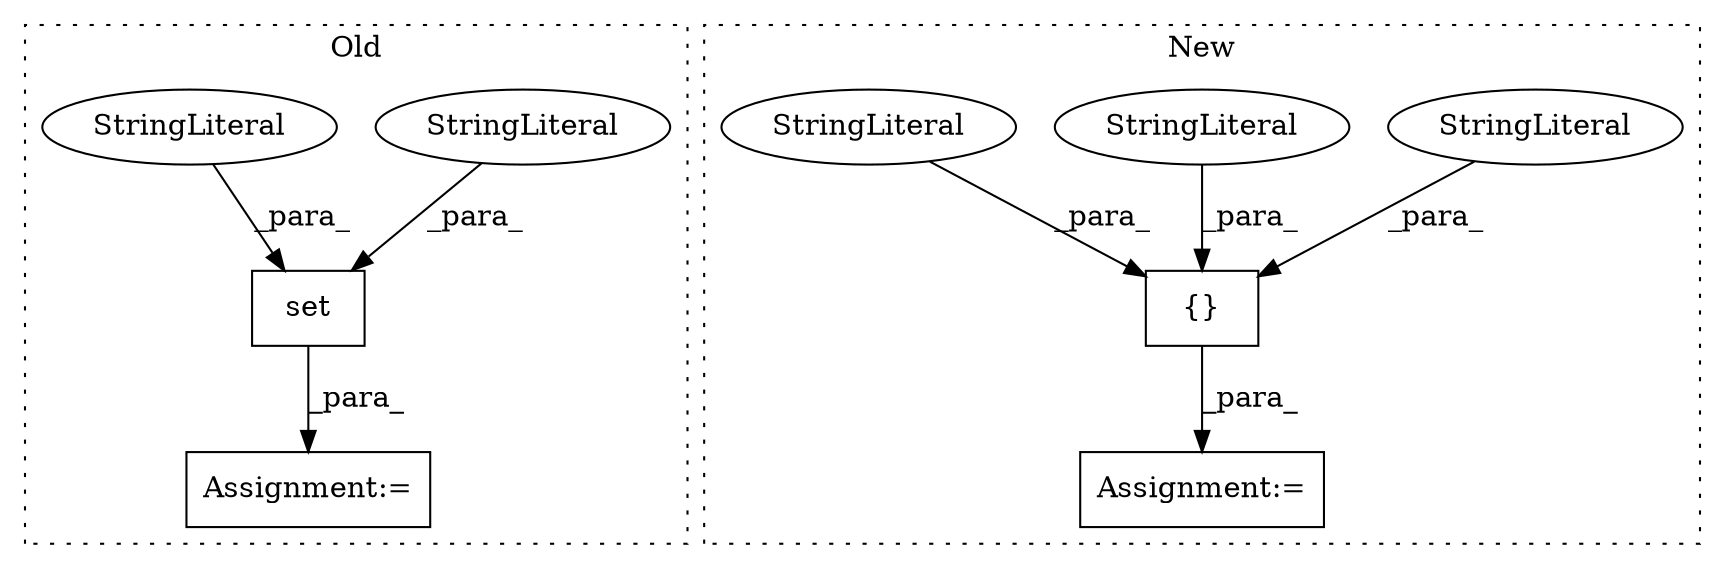 digraph G {
subgraph cluster0 {
1 [label="set" a="32" s="1723,1759" l="4,1" shape="box"];
4 [label="Assignment:=" a="7" s="1722" l="1" shape="box"];
5 [label="StringLiteral" a="45" s="1735" l="6" shape="ellipse"];
6 [label="StringLiteral" a="45" s="1727" l="7" shape="ellipse"];
label = "Old";
style="dotted";
}
subgraph cluster1 {
2 [label="{}" a="4" s="1717,1750" l="1,1" shape="box"];
3 [label="Assignment:=" a="7" s="1694" l="1" shape="box"];
7 [label="StringLiteral" a="45" s="1726" l="6" shape="ellipse"];
8 [label="StringLiteral" a="45" s="1739" l="4" shape="ellipse"];
9 [label="StringLiteral" a="45" s="1718" l="7" shape="ellipse"];
label = "New";
style="dotted";
}
1 -> 4 [label="_para_"];
2 -> 3 [label="_para_"];
5 -> 1 [label="_para_"];
6 -> 1 [label="_para_"];
7 -> 2 [label="_para_"];
8 -> 2 [label="_para_"];
9 -> 2 [label="_para_"];
}
